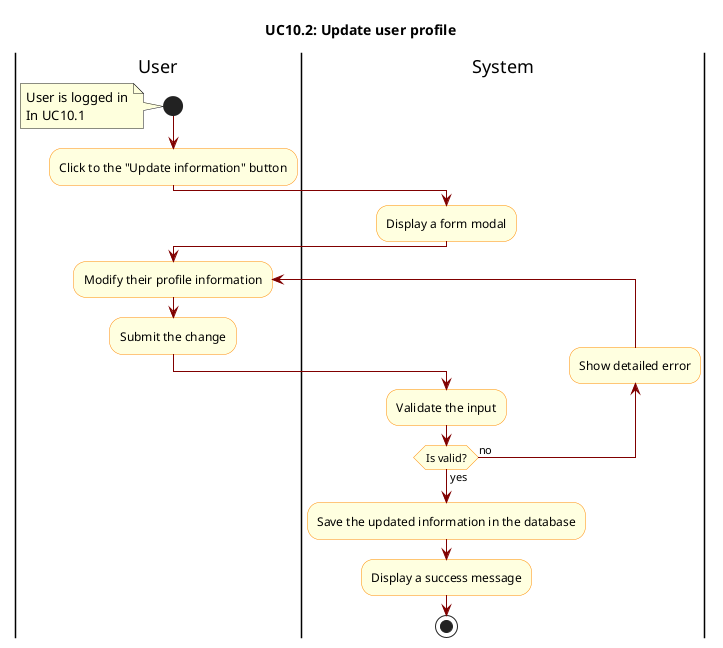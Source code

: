 @startuml

skinparam ActivityBackgroundColor LightYellow
skinparam ActivityBorderColor DarkOrange
skinparam ArrowColor Maroon

title UC10.2: Update user profile

|User|
start
note left
    User is logged in
    In UC10.1
end note

|User|
:Click to the "Update information" button;

|System|
:Display a form modal;

|User|

repeat :Modify their profile information;
:Submit the change;

|System|
:Validate the input;
backward :Show detailed error;
repeat while(Is valid?) is(no) not(yes)

:Save the updated information in the database;
:Display a success message;

stop

@enduml

